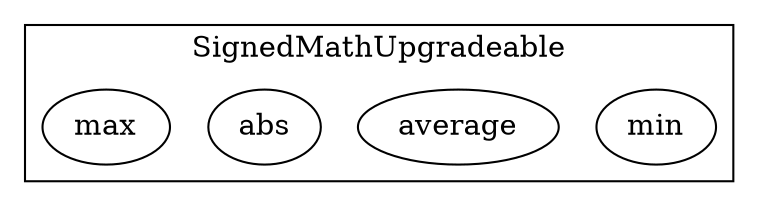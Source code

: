 strict digraph {
subgraph cluster_6984_SignedMathUpgradeable {
label = "SignedMathUpgradeable"
"6984_min" [label="min"]
"6984_average" [label="average"]
"6984_abs" [label="abs"]
"6984_max" [label="max"]
}subgraph cluster_solidity {
label = "[Solidity]"
}
}